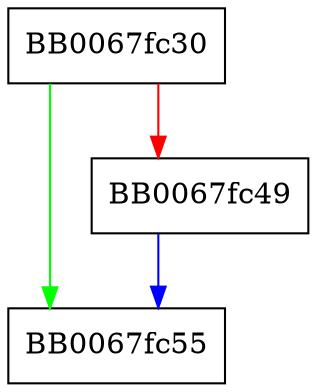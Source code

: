 digraph X509_STORE_CTX_init_rpk {
  node [shape="box"];
  graph [splines=ortho];
  BB0067fc30 -> BB0067fc55 [color="green"];
  BB0067fc30 -> BB0067fc49 [color="red"];
  BB0067fc49 -> BB0067fc55 [color="blue"];
}